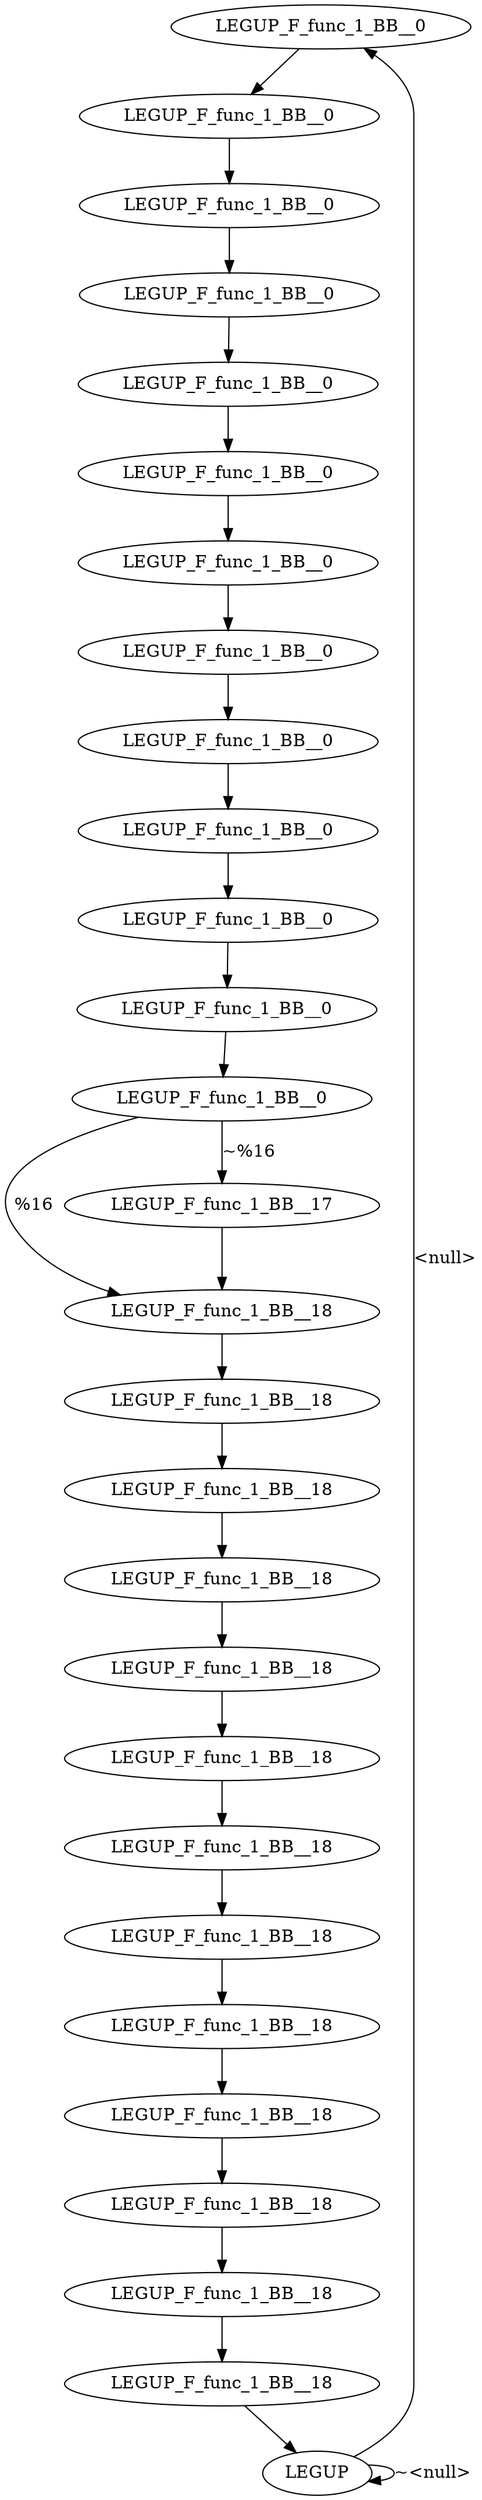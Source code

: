 digraph {
Node0x3c427b0[label="LEGUP_F_func_1_BB__0"];
Node0x3c42610[label="LEGUP"];
Node0x3c42610 -> Node0x3c427b0[label="<null>"];
Node0x3c42610 -> Node0x3c42610[label="~<null>"];
Node0x3c42880[label="LEGUP_F_func_1_BB__0"];
Node0x3c427b0 -> Node0x3c42880;
Node0x3c42950[label="LEGUP_F_func_1_BB__0"];
Node0x3c42880 -> Node0x3c42950;
Node0x3c42a20[label="LEGUP_F_func_1_BB__0"];
Node0x3c42950 -> Node0x3c42a20;
Node0x3c42af0[label="LEGUP_F_func_1_BB__0"];
Node0x3c42a20 -> Node0x3c42af0;
Node0x3c42c00[label="LEGUP_F_func_1_BB__0"];
Node0x3c42af0 -> Node0x3c42c00;
Node0x3c518a0[label="LEGUP_F_func_1_BB__0"];
Node0x3c42c00 -> Node0x3c518a0;
Node0x3c519b0[label="LEGUP_F_func_1_BB__0"];
Node0x3c518a0 -> Node0x3c519b0;
Node0x3c51ac0[label="LEGUP_F_func_1_BB__0"];
Node0x3c519b0 -> Node0x3c51ac0;
Node0x3c51bd0[label="LEGUP_F_func_1_BB__0"];
Node0x3c51ac0 -> Node0x3c51bd0;
Node0x3c51ce0[label="LEGUP_F_func_1_BB__0"];
Node0x3c51bd0 -> Node0x3c51ce0;
Node0x3c51df0[label="LEGUP_F_func_1_BB__0"];
Node0x3c51ce0 -> Node0x3c51df0;
Node0x3c51f00[label="LEGUP_F_func_1_BB__0"];
Node0x3c51df0 -> Node0x3c51f00;
Node0x3c52120[label="LEGUP_F_func_1_BB__18"];
Node0x3c51f00 -> Node0x3c52120[label="%16"];
Node0x3c52010[label="LEGUP_F_func_1_BB__17"];
Node0x3c51f00 -> Node0x3c52010[label="~%16"];
Node0x3c52010 -> Node0x3c52120;
Node0x3c52230[label="LEGUP_F_func_1_BB__18"];
Node0x3c52120 -> Node0x3c52230;
Node0x3c52340[label="LEGUP_F_func_1_BB__18"];
Node0x3c52230 -> Node0x3c52340;
Node0x3c52450[label="LEGUP_F_func_1_BB__18"];
Node0x3c52340 -> Node0x3c52450;
Node0x3c52560[label="LEGUP_F_func_1_BB__18"];
Node0x3c52450 -> Node0x3c52560;
Node0x3c52670[label="LEGUP_F_func_1_BB__18"];
Node0x3c52560 -> Node0x3c52670;
Node0x3c52780[label="LEGUP_F_func_1_BB__18"];
Node0x3c52670 -> Node0x3c52780;
Node0x3c52890[label="LEGUP_F_func_1_BB__18"];
Node0x3c52780 -> Node0x3c52890;
Node0x3c529a0[label="LEGUP_F_func_1_BB__18"];
Node0x3c52890 -> Node0x3c529a0;
Node0x3c52ab0[label="LEGUP_F_func_1_BB__18"];
Node0x3c529a0 -> Node0x3c52ab0;
Node0x3c52bc0[label="LEGUP_F_func_1_BB__18"];
Node0x3c52ab0 -> Node0x3c52bc0;
Node0x3c52cd0[label="LEGUP_F_func_1_BB__18"];
Node0x3c52bc0 -> Node0x3c52cd0;
Node0x3c52de0[label="LEGUP_F_func_1_BB__18"];
Node0x3c52cd0 -> Node0x3c52de0;
Node0x3c52de0 -> Node0x3c42610;
}
